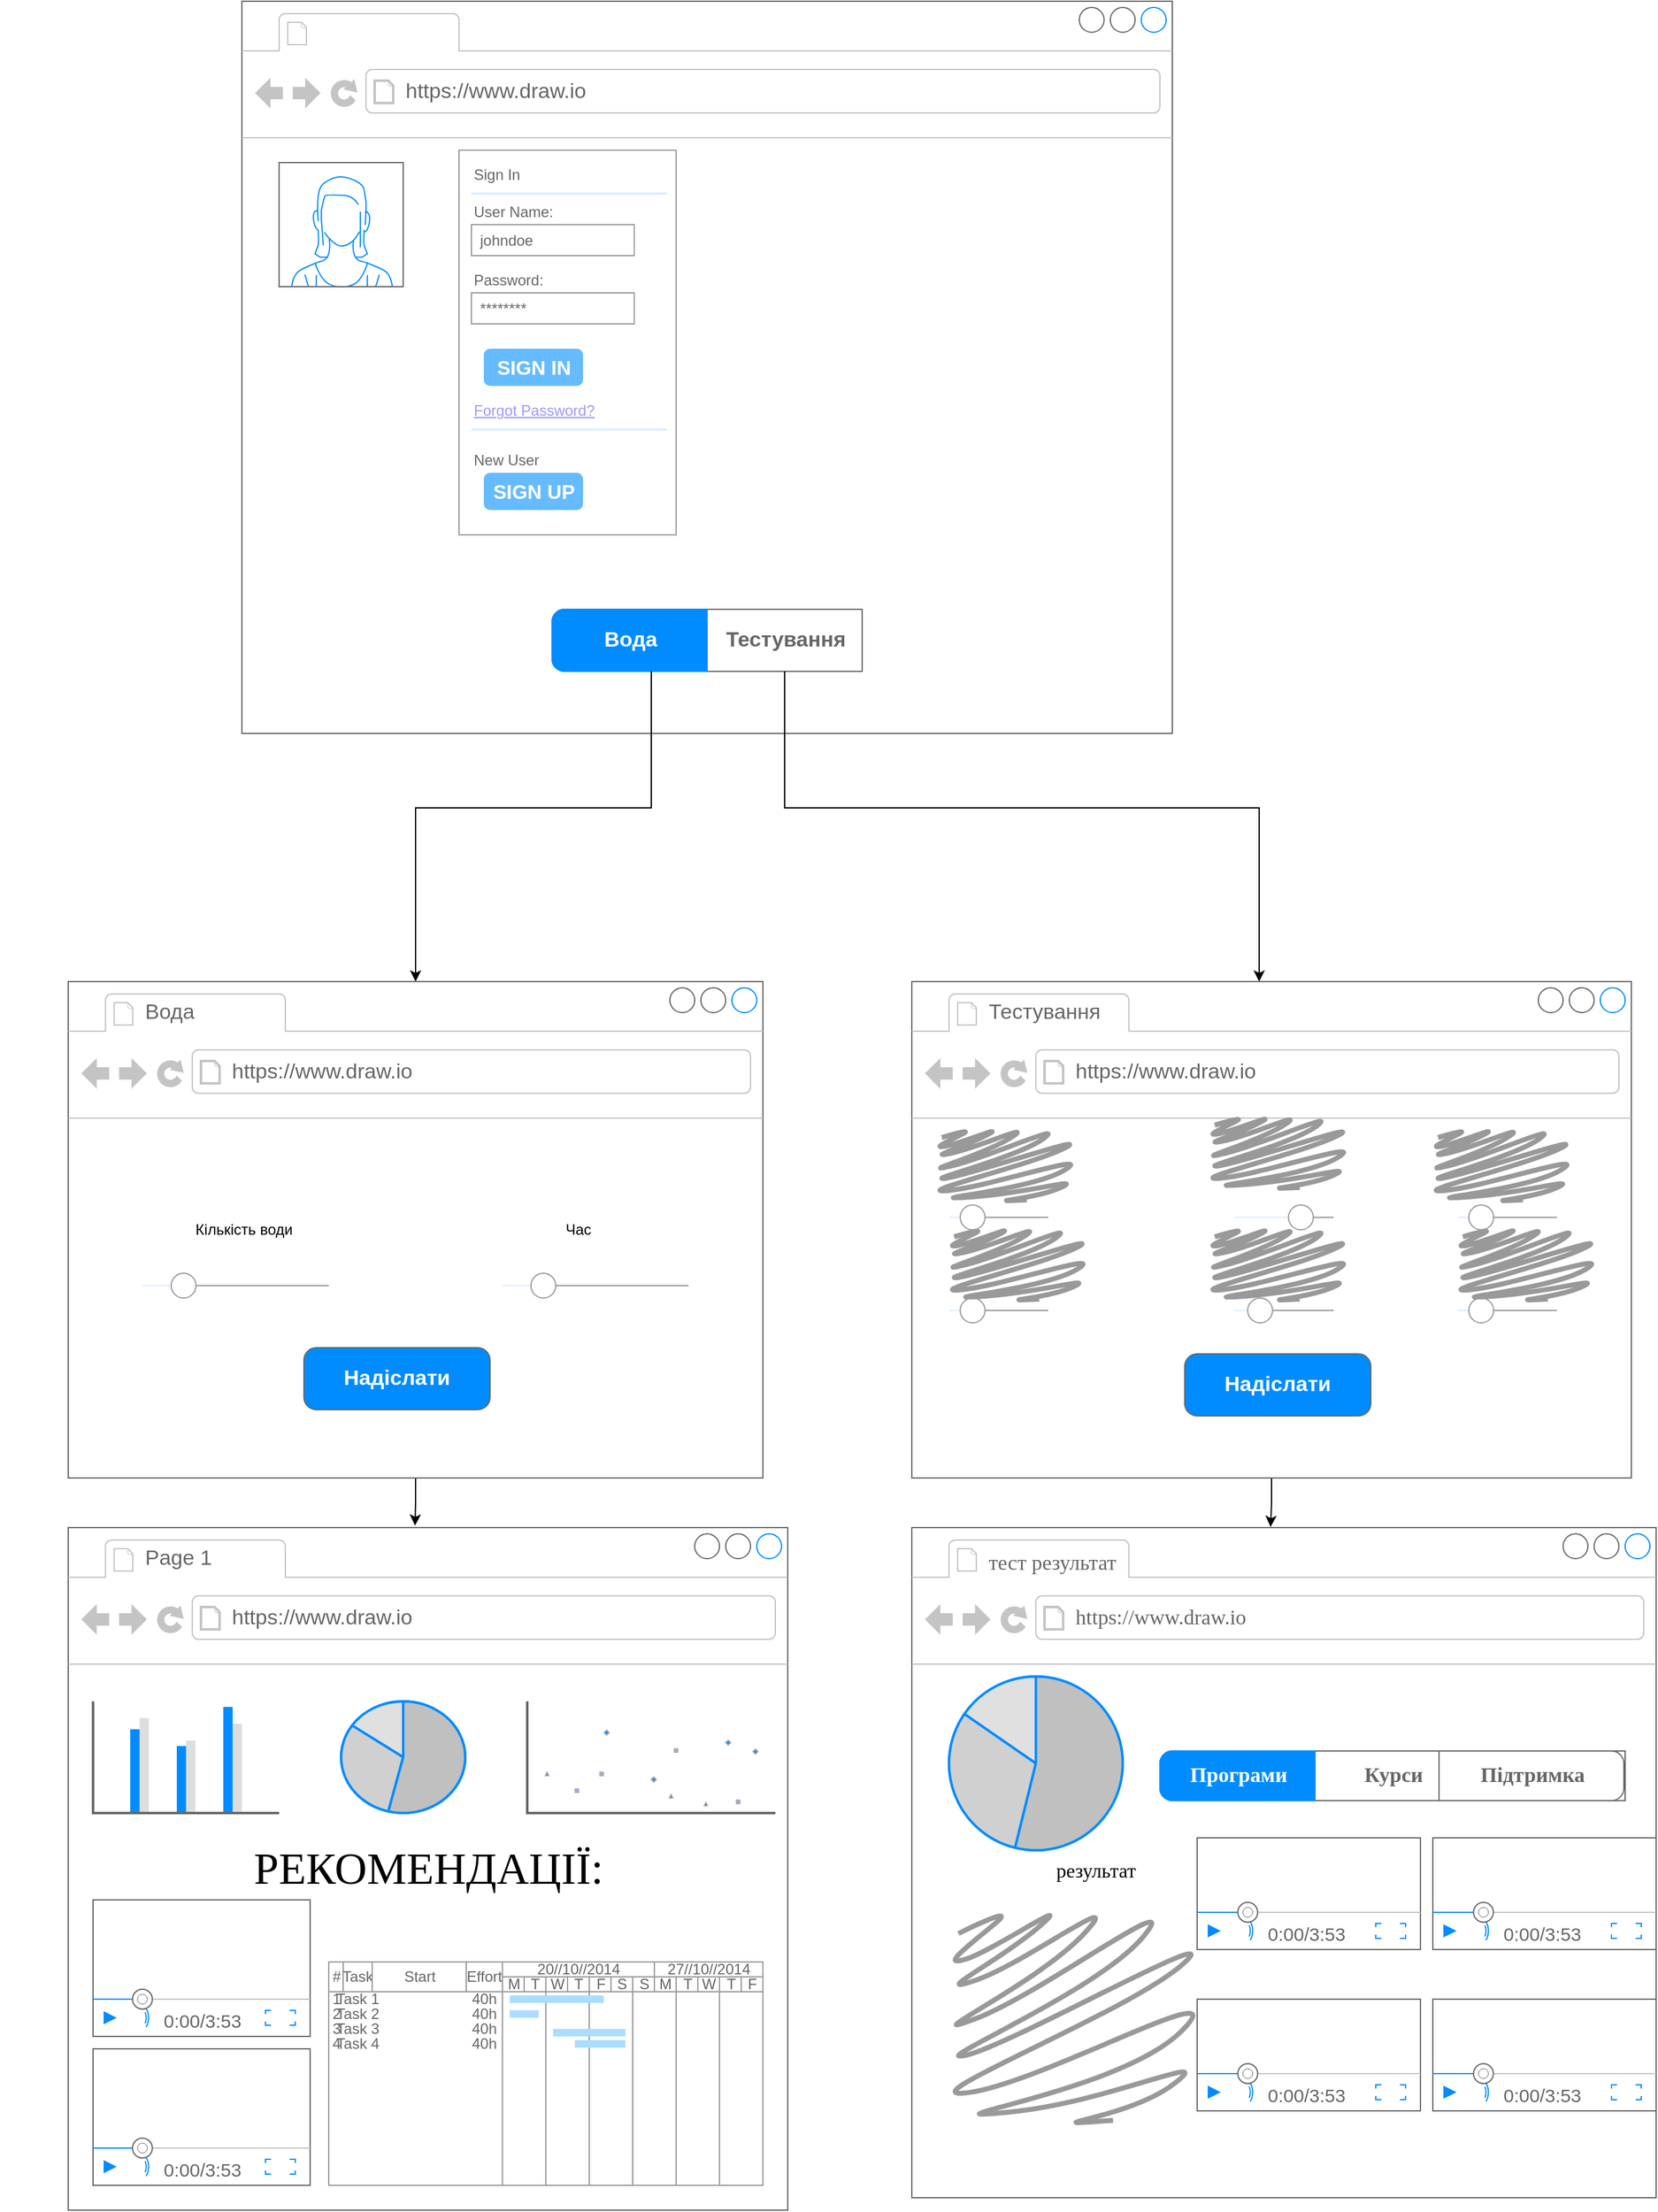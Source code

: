 <mxfile version="20.4.0" type="github"><diagram id="rTOr2Ap5V03HDPez_tJC" name="Страница 1"><mxGraphModel dx="4704" dy="628" grid="1" gridSize="10" guides="1" tooltips="1" connect="1" arrows="1" fold="1" page="1" pageScale="1" pageWidth="3300" pageHeight="2339" math="0" shadow="0"><root><mxCell id="0"/><mxCell id="1" parent="0"/><mxCell id="kzhlc2tfjX5opQl8CRkm-1" value="" style="strokeWidth=1;shadow=0;dashed=0;align=center;html=1;shape=mxgraph.mockup.containers.browserWindow;rSize=0;strokeColor=#666666;strokeColor2=#008cff;strokeColor3=#c4c4c4;mainText=,;recursiveResize=0;" parent="1" vertex="1"><mxGeometry x="100" y="60" width="750" height="590" as="geometry"/></mxCell><mxCell id="kzhlc2tfjX5opQl8CRkm-2" value="" style="strokeWidth=1;shadow=0;dashed=0;align=center;html=1;shape=mxgraph.mockup.containers.anchor;fontSize=17;fontColor=#666666;align=left;" parent="kzhlc2tfjX5opQl8CRkm-1" vertex="1"><mxGeometry x="60" y="12" width="110" height="26" as="geometry"/></mxCell><mxCell id="kzhlc2tfjX5opQl8CRkm-3" value="https://www.draw.io" style="strokeWidth=1;shadow=0;dashed=0;align=center;html=1;shape=mxgraph.mockup.containers.anchor;rSize=0;fontSize=17;fontColor=#666666;align=left;" parent="kzhlc2tfjX5opQl8CRkm-1" vertex="1"><mxGeometry x="130" y="60" width="250" height="26" as="geometry"/></mxCell><mxCell id="TNvhDy69ICfBlBOLbZGq-2" value="" style="verticalLabelPosition=bottom;shadow=0;dashed=0;align=center;html=1;verticalAlign=top;strokeWidth=1;shape=mxgraph.mockup.containers.userFemale;strokeColor=#666666;strokeColor2=#008cff;" vertex="1" parent="kzhlc2tfjX5opQl8CRkm-1"><mxGeometry x="30" y="130" width="100" height="100" as="geometry"/></mxCell><mxCell id="TNvhDy69ICfBlBOLbZGq-3" value="" style="strokeWidth=1;shadow=0;dashed=0;align=center;html=1;shape=mxgraph.mockup.forms.rrect;rSize=0;strokeColor=#999999;fillColor=#ffffff;" vertex="1" parent="kzhlc2tfjX5opQl8CRkm-1"><mxGeometry x="175" y="120" width="175" height="310" as="geometry"/></mxCell><mxCell id="TNvhDy69ICfBlBOLbZGq-4" value="Sign In" style="strokeWidth=1;shadow=0;dashed=0;align=center;html=1;shape=mxgraph.mockup.forms.anchor;fontSize=12;fontColor=#666666;align=left;resizeWidth=1;spacingLeft=0;" vertex="1" parent="TNvhDy69ICfBlBOLbZGq-3"><mxGeometry width="87.5" height="20" relative="1" as="geometry"><mxPoint x="10" y="10" as="offset"/></mxGeometry></mxCell><mxCell id="TNvhDy69ICfBlBOLbZGq-5" value="" style="shape=line;strokeColor=#ddeeff;strokeWidth=2;html=1;resizeWidth=1;" vertex="1" parent="TNvhDy69ICfBlBOLbZGq-3"><mxGeometry width="157.5" height="10" relative="1" as="geometry"><mxPoint x="10" y="30" as="offset"/></mxGeometry></mxCell><mxCell id="TNvhDy69ICfBlBOLbZGq-6" value="User Name:" style="strokeWidth=1;shadow=0;dashed=0;align=center;html=1;shape=mxgraph.mockup.forms.anchor;fontSize=12;fontColor=#666666;align=left;resizeWidth=1;spacingLeft=0;" vertex="1" parent="TNvhDy69ICfBlBOLbZGq-3"><mxGeometry width="87.5" height="20" relative="1" as="geometry"><mxPoint x="10" y="40" as="offset"/></mxGeometry></mxCell><mxCell id="TNvhDy69ICfBlBOLbZGq-7" value="johndoe" style="strokeWidth=1;shadow=0;dashed=0;align=center;html=1;shape=mxgraph.mockup.forms.rrect;rSize=0;strokeColor=#999999;fontColor=#666666;align=left;spacingLeft=5;resizeWidth=1;" vertex="1" parent="TNvhDy69ICfBlBOLbZGq-3"><mxGeometry width="131.25" height="25" relative="1" as="geometry"><mxPoint x="10" y="60" as="offset"/></mxGeometry></mxCell><mxCell id="TNvhDy69ICfBlBOLbZGq-8" value="Password:" style="strokeWidth=1;shadow=0;dashed=0;align=center;html=1;shape=mxgraph.mockup.forms.anchor;fontSize=12;fontColor=#666666;align=left;resizeWidth=1;spacingLeft=0;" vertex="1" parent="TNvhDy69ICfBlBOLbZGq-3"><mxGeometry width="87.5" height="20" relative="1" as="geometry"><mxPoint x="10" y="95" as="offset"/></mxGeometry></mxCell><mxCell id="TNvhDy69ICfBlBOLbZGq-9" value="********" style="strokeWidth=1;shadow=0;dashed=0;align=center;html=1;shape=mxgraph.mockup.forms.rrect;rSize=0;strokeColor=#999999;fontColor=#666666;align=left;spacingLeft=5;resizeWidth=1;" vertex="1" parent="TNvhDy69ICfBlBOLbZGq-3"><mxGeometry width="131.25" height="25" relative="1" as="geometry"><mxPoint x="10" y="115" as="offset"/></mxGeometry></mxCell><mxCell id="TNvhDy69ICfBlBOLbZGq-10" value="SIGN IN" style="strokeWidth=1;shadow=0;dashed=0;align=center;html=1;shape=mxgraph.mockup.forms.rrect;rSize=5;strokeColor=none;fontColor=#ffffff;fillColor=#66bbff;fontSize=16;fontStyle=1;" vertex="1" parent="TNvhDy69ICfBlBOLbZGq-3"><mxGeometry y="1" width="80" height="30" relative="1" as="geometry"><mxPoint x="20" y="-150" as="offset"/></mxGeometry></mxCell><mxCell id="TNvhDy69ICfBlBOLbZGq-11" value="Forgot Password?" style="strokeWidth=1;shadow=0;dashed=0;align=center;html=1;shape=mxgraph.mockup.forms.anchor;fontSize=12;fontColor=#9999ff;align=left;spacingLeft=0;fontStyle=4;resizeWidth=1;" vertex="1" parent="TNvhDy69ICfBlBOLbZGq-3"><mxGeometry y="1" width="131.25" height="20" relative="1" as="geometry"><mxPoint x="10" y="-110" as="offset"/></mxGeometry></mxCell><mxCell id="TNvhDy69ICfBlBOLbZGq-12" value="" style="shape=line;strokeColor=#ddeeff;strokeWidth=2;html=1;resizeWidth=1;" vertex="1" parent="TNvhDy69ICfBlBOLbZGq-3"><mxGeometry y="1" width="157.5" height="10" relative="1" as="geometry"><mxPoint x="10" y="-90" as="offset"/></mxGeometry></mxCell><mxCell id="TNvhDy69ICfBlBOLbZGq-13" value="New User" style="strokeWidth=1;shadow=0;dashed=0;align=center;html=1;shape=mxgraph.mockup.forms.anchor;fontSize=12;fontColor=#666666;align=left;spacingLeft=0;resizeWidth=1;" vertex="1" parent="TNvhDy69ICfBlBOLbZGq-3"><mxGeometry y="1" width="131.25" height="20" relative="1" as="geometry"><mxPoint x="10" y="-70" as="offset"/></mxGeometry></mxCell><mxCell id="TNvhDy69ICfBlBOLbZGq-14" value="SIGN UP" style="strokeWidth=1;shadow=0;dashed=0;align=center;html=1;shape=mxgraph.mockup.forms.rrect;rSize=5;strokeColor=none;fontColor=#ffffff;fillColor=#66bbff;fontSize=16;fontStyle=1;" vertex="1" parent="TNvhDy69ICfBlBOLbZGq-3"><mxGeometry y="1" width="80" height="30" relative="1" as="geometry"><mxPoint x="20" y="-50" as="offset"/></mxGeometry></mxCell><mxCell id="TNvhDy69ICfBlBOLbZGq-33" value="" style="strokeWidth=1;shadow=0;dashed=0;align=center;html=1;shape=mxgraph.mockup.rrect;rSize=10;fillColor=#ffffff;strokeColor=#666666;" vertex="1" parent="kzhlc2tfjX5opQl8CRkm-1"><mxGeometry x="250" y="490" width="250" height="50" as="geometry"/></mxCell><mxCell id="TNvhDy69ICfBlBOLbZGq-34" value="Тестування" style="strokeColor=inherit;fillColor=inherit;gradientColor=inherit;strokeWidth=1;shadow=0;dashed=0;align=center;html=1;shape=mxgraph.mockup.rrect;rSize=0;fontSize=17;fontColor=#666666;fontStyle=1;resizeHeight=1;" vertex="1" parent="TNvhDy69ICfBlBOLbZGq-33"><mxGeometry width="125" height="50" relative="1" as="geometry"><mxPoint x="125" as="offset"/></mxGeometry></mxCell><mxCell id="TNvhDy69ICfBlBOLbZGq-37" value="Вода" style="strokeWidth=1;shadow=0;dashed=0;align=center;html=1;shape=mxgraph.mockup.leftButton;rSize=10;fontSize=17;fontColor=#ffffff;fontStyle=1;fillColor=#008cff;strokeColor=#008cff;resizeHeight=1;" vertex="1" parent="TNvhDy69ICfBlBOLbZGq-33"><mxGeometry width="125" height="50" relative="1" as="geometry"/></mxCell><mxCell id="TNvhDy69ICfBlBOLbZGq-38" style="edgeStyle=orthogonalEdgeStyle;rounded=0;orthogonalLoop=1;jettySize=auto;html=1;" edge="1" parent="1" source="TNvhDy69ICfBlBOLbZGq-37"><mxGeometry relative="1" as="geometry"><mxPoint x="240" y="850" as="targetPoint"/><Array as="points"><mxPoint x="430" y="710"/><mxPoint x="240" y="710"/></Array></mxGeometry></mxCell><mxCell id="TNvhDy69ICfBlBOLbZGq-39" style="edgeStyle=orthogonalEdgeStyle;rounded=0;orthogonalLoop=1;jettySize=auto;html=1;" edge="1" parent="1" source="TNvhDy69ICfBlBOLbZGq-34"><mxGeometry relative="1" as="geometry"><mxPoint x="920" y="850" as="targetPoint"/><Array as="points"><mxPoint x="538" y="710"/><mxPoint x="920" y="710"/><mxPoint x="920" y="840"/></Array></mxGeometry></mxCell><mxCell id="TNvhDy69ICfBlBOLbZGq-49" style="edgeStyle=orthogonalEdgeStyle;rounded=0;orthogonalLoop=1;jettySize=auto;html=1;entryX=0.482;entryY=-0.003;entryDx=0;entryDy=0;entryPerimeter=0;" edge="1" parent="1" source="TNvhDy69ICfBlBOLbZGq-40" target="TNvhDy69ICfBlBOLbZGq-50"><mxGeometry relative="1" as="geometry"><mxPoint x="235" y="1290" as="targetPoint"/></mxGeometry></mxCell><mxCell id="TNvhDy69ICfBlBOLbZGq-40" value="&amp;nbsp; &amp;nbsp; &amp;nbsp; &amp;nbsp; &amp;nbsp; &amp;nbsp; &amp;nbsp; &amp;nbsp; &amp;nbsp; &amp;nbsp; &amp;nbsp; &amp;nbsp; &amp;nbsp; &amp;nbsp; &amp;nbsp; &amp;nbsp; &amp;nbsp; &amp;nbsp; &amp;nbsp; &amp;nbsp; &amp;nbsp; &amp;nbsp; &amp;nbsp; &amp;nbsp;Кількість води&amp;nbsp; &amp;nbsp; &amp;nbsp; &amp;nbsp; &amp;nbsp; &amp;nbsp; &amp;nbsp; &amp;nbsp; &amp;nbsp; &amp;nbsp; &amp;nbsp; &amp;nbsp; &amp;nbsp; &amp;nbsp; &amp;nbsp; &amp;nbsp; &amp;nbsp; &amp;nbsp; &amp;nbsp; &amp;nbsp; &amp;nbsp; &amp;nbsp; &amp;nbsp; &amp;nbsp; &amp;nbsp; &amp;nbsp; &amp;nbsp; &amp;nbsp; &amp;nbsp; &amp;nbsp; &amp;nbsp; &amp;nbsp; &amp;nbsp; Час&amp;nbsp; &amp;nbsp; &amp;nbsp; &amp;nbsp; &amp;nbsp; &amp;nbsp; &amp;nbsp; &amp;nbsp; &amp;nbsp; &amp;nbsp; &amp;nbsp; &amp;nbsp; &amp;nbsp; &amp;nbsp; &amp;nbsp; &amp;nbsp; &amp;nbsp; &amp;nbsp; &amp;nbsp; &amp;nbsp; &amp;nbsp; &amp;nbsp; &amp;nbsp; &amp;nbsp; &amp;nbsp; &amp;nbsp; &amp;nbsp; &amp;nbsp; &amp;nbsp;&amp;nbsp;" style="strokeWidth=1;shadow=0;dashed=0;align=center;html=1;shape=mxgraph.mockup.containers.browserWindow;rSize=0;strokeColor=#666666;strokeColor2=#008cff;strokeColor3=#c4c4c4;mainText=,;recursiveResize=0;" vertex="1" parent="1"><mxGeometry x="-40" y="850" width="560" height="400" as="geometry"/></mxCell><mxCell id="TNvhDy69ICfBlBOLbZGq-41" value="Вода" style="strokeWidth=1;shadow=0;dashed=0;align=center;html=1;shape=mxgraph.mockup.containers.anchor;fontSize=17;fontColor=#666666;align=left;" vertex="1" parent="TNvhDy69ICfBlBOLbZGq-40"><mxGeometry x="60" y="12" width="110" height="26" as="geometry"/></mxCell><mxCell id="TNvhDy69ICfBlBOLbZGq-42" value="https://www.draw.io" style="strokeWidth=1;shadow=0;dashed=0;align=center;html=1;shape=mxgraph.mockup.containers.anchor;rSize=0;fontSize=17;fontColor=#666666;align=left;" vertex="1" parent="TNvhDy69ICfBlBOLbZGq-40"><mxGeometry x="130" y="60" width="250" height="26" as="geometry"/></mxCell><mxCell id="TNvhDy69ICfBlBOLbZGq-46" value="" style="verticalLabelPosition=bottom;shadow=0;dashed=0;align=center;html=1;verticalAlign=top;strokeWidth=1;shape=mxgraph.mockup.forms.horSlider;strokeColor=#999999;sliderStyle=basic;sliderPos=20;handleStyle=circle;fillColor2=#ddeeff;" vertex="1" parent="TNvhDy69ICfBlBOLbZGq-40"><mxGeometry x="60" y="230" width="150" height="30" as="geometry"/></mxCell><mxCell id="TNvhDy69ICfBlBOLbZGq-47" value="" style="verticalLabelPosition=bottom;shadow=0;dashed=0;align=center;html=1;verticalAlign=top;strokeWidth=1;shape=mxgraph.mockup.forms.horSlider;strokeColor=#999999;sliderStyle=basic;sliderPos=20;handleStyle=circle;fillColor2=#ddeeff;" vertex="1" parent="TNvhDy69ICfBlBOLbZGq-40"><mxGeometry x="350" y="230" width="150" height="30" as="geometry"/></mxCell><mxCell id="TNvhDy69ICfBlBOLbZGq-48" value="Надіслати" style="strokeWidth=1;shadow=0;dashed=0;align=center;html=1;shape=mxgraph.mockup.buttons.button;strokeColor=#666666;fontColor=#ffffff;mainText=;buttonStyle=round;fontSize=17;fontStyle=1;fillColor=#008cff;whiteSpace=wrap;" vertex="1" parent="TNvhDy69ICfBlBOLbZGq-40"><mxGeometry x="190" y="295" width="150" height="50" as="geometry"/></mxCell><mxCell id="TNvhDy69ICfBlBOLbZGq-50" value="&lt;font style=&quot;font-size: 36px;&quot; face=&quot;Comic Sans MS&quot;&gt;РЕКОМЕНДАЦІЇ:&lt;/font&gt;" style="strokeWidth=1;shadow=0;dashed=0;align=center;html=1;shape=mxgraph.mockup.containers.browserWindow;rSize=0;strokeColor=#666666;strokeColor2=#008cff;strokeColor3=#c4c4c4;mainText=,;recursiveResize=0;" vertex="1" parent="1"><mxGeometry x="-40" y="1290" width="580" height="550" as="geometry"/></mxCell><mxCell id="TNvhDy69ICfBlBOLbZGq-51" value="Page 1" style="strokeWidth=1;shadow=0;dashed=0;align=center;html=1;shape=mxgraph.mockup.containers.anchor;fontSize=17;fontColor=#666666;align=left;" vertex="1" parent="TNvhDy69ICfBlBOLbZGq-50"><mxGeometry x="60" y="12" width="110" height="26" as="geometry"/></mxCell><mxCell id="TNvhDy69ICfBlBOLbZGq-52" value="https://www.draw.io" style="strokeWidth=1;shadow=0;dashed=0;align=center;html=1;shape=mxgraph.mockup.containers.anchor;rSize=0;fontSize=17;fontColor=#666666;align=left;" vertex="1" parent="TNvhDy69ICfBlBOLbZGq-50"><mxGeometry x="130" y="60" width="250" height="26" as="geometry"/></mxCell><mxCell id="TNvhDy69ICfBlBOLbZGq-53" value="" style="verticalLabelPosition=bottom;shadow=0;dashed=0;align=center;html=1;verticalAlign=top;strokeWidth=1;shape=mxgraph.mockup.graphics.columnChart;strokeColor=none;strokeColor2=none;strokeColor3=#666666;fillColor2=#008cff;fillColor3=#dddddd;" vertex="1" parent="TNvhDy69ICfBlBOLbZGq-50"><mxGeometry x="20" y="140" width="150" height="90" as="geometry"/></mxCell><mxCell id="TNvhDy69ICfBlBOLbZGq-101" value="" style="strokeWidth=1;shadow=0;dashed=0;align=center;html=1;shape=mxgraph.mockup.graphics.rrect;rSize=0;strokeColor=#999999;" vertex="1" parent="TNvhDy69ICfBlBOLbZGq-50"><mxGeometry x="210" y="350" width="350" height="180" as="geometry"/></mxCell><mxCell id="TNvhDy69ICfBlBOLbZGq-102" value="#" style="strokeColor=inherit;fillColor=inherit;gradientColor=inherit;strokeWidth=1;shadow=0;dashed=0;align=center;html=1;shape=mxgraph.mockup.graphics.rrect;rSize=0;fontColor=#666666;" vertex="1" parent="TNvhDy69ICfBlBOLbZGq-101"><mxGeometry width="11.667" height="24.0" as="geometry"/></mxCell><mxCell id="TNvhDy69ICfBlBOLbZGq-103" value="Task" style="strokeColor=inherit;fillColor=inherit;gradientColor=inherit;strokeWidth=1;shadow=0;dashed=0;align=center;html=1;shape=mxgraph.mockup.graphics.rrect;rSize=0;fontColor=#666666;" vertex="1" parent="TNvhDy69ICfBlBOLbZGq-101"><mxGeometry x="11.667" width="23.333" height="24.0" as="geometry"/></mxCell><mxCell id="TNvhDy69ICfBlBOLbZGq-104" value="Start" style="strokeColor=inherit;fillColor=inherit;gradientColor=inherit;strokeWidth=1;shadow=0;dashed=0;align=center;html=1;shape=mxgraph.mockup.graphics.rrect;rSize=0;fontColor=#666666;" vertex="1" parent="TNvhDy69ICfBlBOLbZGq-101"><mxGeometry x="35" width="75.833" height="24.0" as="geometry"/></mxCell><mxCell id="TNvhDy69ICfBlBOLbZGq-105" value="Effort" style="strokeColor=inherit;fillColor=inherit;gradientColor=inherit;strokeWidth=1;shadow=0;dashed=0;align=center;html=1;shape=mxgraph.mockup.graphics.rrect;rSize=0;fontColor=#666666;" vertex="1" parent="TNvhDy69ICfBlBOLbZGq-101"><mxGeometry x="110.833" width="29.167" height="24.0" as="geometry"/></mxCell><mxCell id="TNvhDy69ICfBlBOLbZGq-106" value="20//10//2014" style="strokeColor=inherit;fillColor=inherit;gradientColor=inherit;strokeWidth=1;shadow=0;dashed=0;align=center;html=1;shape=mxgraph.mockup.graphics.rrect;rSize=0;fontColor=#666666;" vertex="1" parent="TNvhDy69ICfBlBOLbZGq-101"><mxGeometry x="140" width="122.5" height="12.0" as="geometry"/></mxCell><mxCell id="TNvhDy69ICfBlBOLbZGq-107" value="27//10//2014" style="strokeColor=inherit;fillColor=inherit;gradientColor=inherit;strokeWidth=1;shadow=0;dashed=0;align=center;html=1;shape=mxgraph.mockup.graphics.rrect;rSize=0;fontColor=#666666;" vertex="1" parent="TNvhDy69ICfBlBOLbZGq-101"><mxGeometry x="262.5" width="87.5" height="12.0" as="geometry"/></mxCell><mxCell id="TNvhDy69ICfBlBOLbZGq-108" value="M" style="strokeColor=inherit;fillColor=inherit;gradientColor=inherit;strokeWidth=1;shadow=0;dashed=0;align=center;html=1;shape=mxgraph.mockup.graphics.rrect;rSize=0;;fontColor=#666666;" vertex="1" parent="TNvhDy69ICfBlBOLbZGq-101"><mxGeometry x="140" y="12.0" width="17.5" height="12.0" as="geometry"/></mxCell><mxCell id="TNvhDy69ICfBlBOLbZGq-109" value="T" style="strokeColor=inherit;fillColor=inherit;gradientColor=inherit;strokeWidth=1;shadow=0;dashed=0;align=center;html=1;shape=mxgraph.mockup.graphics.rrect;rSize=0;fontColor=#666666;" vertex="1" parent="TNvhDy69ICfBlBOLbZGq-101"><mxGeometry x="157.5" y="12.0" width="17.5" height="12.0" as="geometry"/></mxCell><mxCell id="TNvhDy69ICfBlBOLbZGq-110" value="W" style="strokeColor=inherit;fillColor=inherit;gradientColor=inherit;strokeWidth=1;shadow=0;dashed=0;align=center;html=1;shape=mxgraph.mockup.graphics.rrect;rSize=0;fontColor=#666666;" vertex="1" parent="TNvhDy69ICfBlBOLbZGq-101"><mxGeometry x="175" y="12.0" width="17.5" height="12.0" as="geometry"/></mxCell><mxCell id="TNvhDy69ICfBlBOLbZGq-111" value="T" style="strokeColor=inherit;fillColor=inherit;gradientColor=inherit;strokeWidth=1;shadow=0;dashed=0;align=center;html=1;shape=mxgraph.mockup.graphics.rrect;rSize=0;fontColor=#666666;" vertex="1" parent="TNvhDy69ICfBlBOLbZGq-101"><mxGeometry x="192.5" y="12.0" width="17.5" height="12.0" as="geometry"/></mxCell><mxCell id="TNvhDy69ICfBlBOLbZGq-112" value="F" style="strokeColor=inherit;fillColor=inherit;gradientColor=inherit;strokeWidth=1;shadow=0;dashed=0;align=center;html=1;shape=mxgraph.mockup.graphics.rrect;rSize=0;fontColor=#666666;" vertex="1" parent="TNvhDy69ICfBlBOLbZGq-101"><mxGeometry x="210" y="12.0" width="17.5" height="12.0" as="geometry"/></mxCell><mxCell id="TNvhDy69ICfBlBOLbZGq-113" value="S" style="strokeColor=inherit;fillColor=inherit;gradientColor=inherit;strokeWidth=1;shadow=0;dashed=0;align=center;html=1;shape=mxgraph.mockup.graphics.rrect;rSize=0;fontColor=#666666;" vertex="1" parent="TNvhDy69ICfBlBOLbZGq-101"><mxGeometry x="227.5" y="12.0" width="17.5" height="12.0" as="geometry"/></mxCell><mxCell id="TNvhDy69ICfBlBOLbZGq-114" value="S" style="strokeColor=inherit;fillColor=inherit;gradientColor=inherit;strokeWidth=1;shadow=0;dashed=0;align=center;html=1;shape=mxgraph.mockup.graphics.rrect;rSize=0;fontColor=#666666;" vertex="1" parent="TNvhDy69ICfBlBOLbZGq-101"><mxGeometry x="245" y="12.0" width="17.5" height="12.0" as="geometry"/></mxCell><mxCell id="TNvhDy69ICfBlBOLbZGq-115" value="M" style="strokeColor=inherit;fillColor=inherit;gradientColor=inherit;strokeWidth=1;shadow=0;dashed=0;align=center;html=1;shape=mxgraph.mockup.graphics.rrect;rSize=0;fontColor=#666666;" vertex="1" parent="TNvhDy69ICfBlBOLbZGq-101"><mxGeometry x="262.5" y="12.0" width="17.5" height="12.0" as="geometry"/></mxCell><mxCell id="TNvhDy69ICfBlBOLbZGq-116" value="T" style="strokeColor=inherit;fillColor=inherit;gradientColor=inherit;strokeWidth=1;shadow=0;dashed=0;align=center;html=1;shape=mxgraph.mockup.graphics.rrect;rSize=0;fontColor=#666666;" vertex="1" parent="TNvhDy69ICfBlBOLbZGq-101"><mxGeometry x="280" y="12.0" width="17.5" height="12.0" as="geometry"/></mxCell><mxCell id="TNvhDy69ICfBlBOLbZGq-117" value="W" style="strokeColor=inherit;fillColor=inherit;gradientColor=inherit;strokeWidth=1;shadow=0;dashed=0;align=center;html=1;shape=mxgraph.mockup.graphics.rrect;rSize=0;fontColor=#666666;" vertex="1" parent="TNvhDy69ICfBlBOLbZGq-101"><mxGeometry x="297.5" y="12.0" width="17.5" height="12.0" as="geometry"/></mxCell><mxCell id="TNvhDy69ICfBlBOLbZGq-118" value="T" style="strokeColor=inherit;fillColor=inherit;gradientColor=inherit;strokeWidth=1;shadow=0;dashed=0;align=center;html=1;shape=mxgraph.mockup.graphics.rrect;rSize=0;fontColor=#666666;" vertex="1" parent="TNvhDy69ICfBlBOLbZGq-101"><mxGeometry x="315" y="12.0" width="17.5" height="12.0" as="geometry"/></mxCell><mxCell id="TNvhDy69ICfBlBOLbZGq-119" value="F" style="strokeColor=inherit;fillColor=inherit;gradientColor=inherit;strokeWidth=1;shadow=0;dashed=0;align=center;html=1;shape=mxgraph.mockup.graphics.rrect;rSize=0;fontColor=#666666;" vertex="1" parent="TNvhDy69ICfBlBOLbZGq-101"><mxGeometry x="332.5" y="12.0" width="17.5" height="12.0" as="geometry"/></mxCell><mxCell id="TNvhDy69ICfBlBOLbZGq-120" value="" style="strokeColor=inherit;fillColor=inherit;gradientColor=inherit;strokeWidth=1;shadow=0;dashed=0;align=center;html=1;shape=mxgraph.mockup.graphics.rrect;rSize=0;fontColor=#666666;" vertex="1" parent="TNvhDy69ICfBlBOLbZGq-101"><mxGeometry y="24.0" width="140" height="156.0" as="geometry"/></mxCell><mxCell id="TNvhDy69ICfBlBOLbZGq-121" value="" style="strokeColor=inherit;fillColor=inherit;gradientColor=inherit;strokeWidth=1;shadow=0;dashed=0;align=center;html=1;shape=mxgraph.mockup.graphics.rrect;rSize=0;fontColor=#666666;" vertex="1" parent="TNvhDy69ICfBlBOLbZGq-101"><mxGeometry x="140" y="24.0" width="35" height="156.0" as="geometry"/></mxCell><mxCell id="TNvhDy69ICfBlBOLbZGq-122" value="" style="strokeColor=inherit;fillColor=inherit;gradientColor=inherit;strokeWidth=1;shadow=0;dashed=0;align=center;html=1;shape=mxgraph.mockup.graphics.rrect;rSize=0;fontColor=#666666;" vertex="1" parent="TNvhDy69ICfBlBOLbZGq-101"><mxGeometry x="175" y="24.0" width="35" height="156.0" as="geometry"/></mxCell><mxCell id="TNvhDy69ICfBlBOLbZGq-123" value="" style="strokeColor=inherit;fillColor=inherit;gradientColor=inherit;strokeWidth=1;shadow=0;dashed=0;align=center;html=1;shape=mxgraph.mockup.graphics.rrect;rSize=0;fontColor=#666666;" vertex="1" parent="TNvhDy69ICfBlBOLbZGq-101"><mxGeometry x="210" y="24.0" width="35" height="156.0" as="geometry"/></mxCell><mxCell id="TNvhDy69ICfBlBOLbZGq-124" value="" style="strokeColor=inherit;fillColor=inherit;gradientColor=inherit;strokeWidth=1;shadow=0;dashed=0;align=center;html=1;shape=mxgraph.mockup.graphics.rrect;rSize=0;fontColor=#666666;" vertex="1" parent="TNvhDy69ICfBlBOLbZGq-101"><mxGeometry x="245" y="24.0" width="35" height="156.0" as="geometry"/></mxCell><mxCell id="TNvhDy69ICfBlBOLbZGq-125" value="" style="strokeColor=inherit;fillColor=inherit;gradientColor=inherit;strokeWidth=1;shadow=0;dashed=0;align=center;html=1;shape=mxgraph.mockup.graphics.rrect;rSize=0;fontColor=#666666;" vertex="1" parent="TNvhDy69ICfBlBOLbZGq-101"><mxGeometry x="280" y="24.0" width="35" height="156.0" as="geometry"/></mxCell><mxCell id="TNvhDy69ICfBlBOLbZGq-126" value="" style="strokeColor=inherit;fillColor=inherit;gradientColor=inherit;strokeWidth=1;shadow=0;dashed=0;align=center;html=1;shape=mxgraph.mockup.graphics.rrect;rSize=0;fontColor=#666666;" vertex="1" parent="TNvhDy69ICfBlBOLbZGq-101"><mxGeometry x="315" y="24.0" width="35" height="156.0" as="geometry"/></mxCell><mxCell id="TNvhDy69ICfBlBOLbZGq-127" value="1" style="strokeWidth=1;shadow=0;dashed=0;align=center;html=1;shape=mxgraph.mockup.graphics.anchor;fontColor=#666666;" vertex="1" parent="TNvhDy69ICfBlBOLbZGq-101"><mxGeometry y="24.0" width="11.667" height="12.0" as="geometry"/></mxCell><mxCell id="TNvhDy69ICfBlBOLbZGq-128" value="Task 1" style="strokeWidth=1;shadow=0;dashed=0;align=center;html=1;shape=mxgraph.mockup.graphics.anchor;fontColor=#666666;" vertex="1" parent="TNvhDy69ICfBlBOLbZGq-101"><mxGeometry x="11.667" y="24.0" width="23.333" height="12.0" as="geometry"/></mxCell><mxCell id="TNvhDy69ICfBlBOLbZGq-129" value="" style="strokeWidth=1;shadow=0;dashed=0;align=center;html=1;shape=mxgraph.mockup.graphics.anchor;fontColor=#666666;" vertex="1" parent="TNvhDy69ICfBlBOLbZGq-101"><mxGeometry x="35" y="24.0" width="75.833" height="12.0" as="geometry"/></mxCell><mxCell id="TNvhDy69ICfBlBOLbZGq-130" value="40h" style="strokeWidth=1;shadow=0;dashed=0;align=center;html=1;shape=mxgraph.mockup.graphics.anchor;fontColor=#666666;" vertex="1" parent="TNvhDy69ICfBlBOLbZGq-101"><mxGeometry x="110.833" y="24.0" width="29.167" height="12.0" as="geometry"/></mxCell><mxCell id="TNvhDy69ICfBlBOLbZGq-131" value="2" style="strokeWidth=1;shadow=0;dashed=0;align=center;html=1;shape=mxgraph.mockup.graphics.anchor;fontColor=#666666;" vertex="1" parent="TNvhDy69ICfBlBOLbZGq-101"><mxGeometry y="36" width="11.667" height="12.0" as="geometry"/></mxCell><mxCell id="TNvhDy69ICfBlBOLbZGq-132" value="Task 2" style="strokeWidth=1;shadow=0;dashed=0;align=center;html=1;shape=mxgraph.mockup.graphics.anchor;fontColor=#666666;" vertex="1" parent="TNvhDy69ICfBlBOLbZGq-101"><mxGeometry x="11.667" y="36" width="23.333" height="12.0" as="geometry"/></mxCell><mxCell id="TNvhDy69ICfBlBOLbZGq-133" value="" style="strokeWidth=1;shadow=0;dashed=0;align=center;html=1;shape=mxgraph.mockup.graphics.anchor;fontColor=#666666;" vertex="1" parent="TNvhDy69ICfBlBOLbZGq-101"><mxGeometry x="35" y="36" width="75.833" height="12.0" as="geometry"/></mxCell><mxCell id="TNvhDy69ICfBlBOLbZGq-134" value="40h" style="strokeWidth=1;shadow=0;dashed=0;align=center;html=1;shape=mxgraph.mockup.graphics.anchor;fontColor=#666666;" vertex="1" parent="TNvhDy69ICfBlBOLbZGq-101"><mxGeometry x="110.833" y="36" width="29.167" height="12.0" as="geometry"/></mxCell><mxCell id="TNvhDy69ICfBlBOLbZGq-135" value="3" style="strokeWidth=1;shadow=0;dashed=0;align=center;html=1;shape=mxgraph.mockup.graphics.anchor;fontColor=#666666;" vertex="1" parent="TNvhDy69ICfBlBOLbZGq-101"><mxGeometry y="48.0" width="11.667" height="12.0" as="geometry"/></mxCell><mxCell id="TNvhDy69ICfBlBOLbZGq-136" value="Task 3" style="strokeWidth=1;shadow=0;dashed=0;align=center;html=1;shape=mxgraph.mockup.graphics.anchor;fontColor=#666666;" vertex="1" parent="TNvhDy69ICfBlBOLbZGq-101"><mxGeometry x="11.667" y="48.0" width="23.333" height="12.0" as="geometry"/></mxCell><mxCell id="TNvhDy69ICfBlBOLbZGq-137" value="" style="strokeWidth=1;shadow=0;dashed=0;align=center;html=1;shape=mxgraph.mockup.graphics.anchor;fontColor=#666666;" vertex="1" parent="TNvhDy69ICfBlBOLbZGq-101"><mxGeometry x="35" y="48.0" width="75.833" height="12.0" as="geometry"/></mxCell><mxCell id="TNvhDy69ICfBlBOLbZGq-138" value="40h" style="strokeWidth=1;shadow=0;dashed=0;align=center;html=1;shape=mxgraph.mockup.graphics.anchor;fontColor=#666666;" vertex="1" parent="TNvhDy69ICfBlBOLbZGq-101"><mxGeometry x="110.833" y="48.0" width="29.167" height="12.0" as="geometry"/></mxCell><mxCell id="TNvhDy69ICfBlBOLbZGq-139" value="4" style="strokeWidth=1;shadow=0;dashed=0;align=center;html=1;shape=mxgraph.mockup.graphics.anchor;fontColor=#666666;" vertex="1" parent="TNvhDy69ICfBlBOLbZGq-101"><mxGeometry y="60.0" width="11.667" height="12.0" as="geometry"/></mxCell><mxCell id="TNvhDy69ICfBlBOLbZGq-140" value="Task 4" style="strokeWidth=1;shadow=0;dashed=0;align=center;html=1;shape=mxgraph.mockup.graphics.anchor;fontColor=#666666;" vertex="1" parent="TNvhDy69ICfBlBOLbZGq-101"><mxGeometry x="11.667" y="60.0" width="23.333" height="12.0" as="geometry"/></mxCell><mxCell id="TNvhDy69ICfBlBOLbZGq-141" value="" style="strokeWidth=1;shadow=0;dashed=0;align=center;html=1;shape=mxgraph.mockup.graphics.anchor;fontColor=#666666;" vertex="1" parent="TNvhDy69ICfBlBOLbZGq-101"><mxGeometry x="35" y="60.0" width="75.833" height="12.0" as="geometry"/></mxCell><mxCell id="TNvhDy69ICfBlBOLbZGq-142" value="40h" style="strokeWidth=1;shadow=0;dashed=0;align=center;html=1;shape=mxgraph.mockup.graphics.anchor;fontColor=#666666;" vertex="1" parent="TNvhDy69ICfBlBOLbZGq-101"><mxGeometry x="110.833" y="60.0" width="29.167" height="12.0" as="geometry"/></mxCell><mxCell id="TNvhDy69ICfBlBOLbZGq-143" value="" style="strokeWidth=1;shadow=0;dashed=0;align=center;html=1;shape=mxgraph.mockup.graphics.rrect;rSize=0;strokeColor=none;fillColor=#aaddff;" vertex="1" parent="TNvhDy69ICfBlBOLbZGq-101"><mxGeometry x="145.833" y="27" width="75.833" height="6.0" as="geometry"/></mxCell><mxCell id="TNvhDy69ICfBlBOLbZGq-144" value="" style="strokeWidth=1;shadow=0;dashed=0;align=center;html=1;shape=mxgraph.mockup.graphics.rrect;rSize=0;strokeColor=none;fillColor=#aaddff;" vertex="1" parent="TNvhDy69ICfBlBOLbZGq-101"><mxGeometry x="145.833" y="39.0" width="23.333" height="6.0" as="geometry"/></mxCell><mxCell id="TNvhDy69ICfBlBOLbZGq-145" value="" style="strokeWidth=1;shadow=0;dashed=0;align=center;html=1;shape=mxgraph.mockup.graphics.rrect;rSize=0;strokeColor=none;fillColor=#aaddff;" vertex="1" parent="TNvhDy69ICfBlBOLbZGq-101"><mxGeometry x="180.833" y="54.0" width="58.333" height="6.0" as="geometry"/></mxCell><mxCell id="TNvhDy69ICfBlBOLbZGq-146" value="" style="strokeWidth=1;shadow=0;dashed=0;align=center;html=1;shape=mxgraph.mockup.graphics.rrect;rSize=0;strokeColor=none;fillColor=#aaddff;" vertex="1" parent="TNvhDy69ICfBlBOLbZGq-101"><mxGeometry x="198.333" y="63" width="40.833" height="6.0" as="geometry"/></mxCell><mxCell id="TNvhDy69ICfBlBOLbZGq-147" value="" style="verticalLabelPosition=bottom;shadow=0;dashed=0;align=center;html=1;verticalAlign=top;strokeWidth=1;shape=mxgraph.mockup.graphics.plotChart;strokeColor=none;strokeColor2=#aaaaaa;strokeColor3=#666666;fillColor2=#99aaff,#0022ff,#008cff;" vertex="1" parent="TNvhDy69ICfBlBOLbZGq-50"><mxGeometry x="370" y="140" width="200" height="90" as="geometry"/></mxCell><mxCell id="TNvhDy69ICfBlBOLbZGq-148" value="" style="verticalLabelPosition=bottom;shadow=0;dashed=0;align=center;html=1;verticalAlign=top;strokeWidth=1;shape=mxgraph.mockup.graphics.pieChart;strokeColor=#008cff;parts=10,20,35;partColors=#e0e0e0,#d0d0d0,#c0c0c0,#b0b0b0,#a0a0a0;strokeWidth=2;" vertex="1" parent="TNvhDy69ICfBlBOLbZGq-50"><mxGeometry x="220" y="140" width="100" height="90" as="geometry"/></mxCell><mxCell id="TNvhDy69ICfBlBOLbZGq-150" value="" style="verticalLabelPosition=bottom;shadow=0;dashed=0;align=center;html=1;verticalAlign=top;strokeWidth=1;shape=mxgraph.mockup.containers.videoPlayer;strokeColor=#666666;strokeColor2=#008cff;strokeColor3=#c4c4c4;textColor=#666666;fillColor2=#008cff;barHeight=30;barPos=20;fontFamily=Comic Sans MS;fontSize=36;" vertex="1" parent="TNvhDy69ICfBlBOLbZGq-50"><mxGeometry x="20" y="300" width="175" height="110" as="geometry"/></mxCell><mxCell id="TNvhDy69ICfBlBOLbZGq-151" value="" style="verticalLabelPosition=bottom;shadow=0;dashed=0;align=center;html=1;verticalAlign=top;strokeWidth=1;shape=mxgraph.mockup.containers.videoPlayer;strokeColor=#666666;strokeColor2=#008cff;strokeColor3=#c4c4c4;textColor=#666666;fillColor2=#008cff;barHeight=30;barPos=20;fontFamily=Comic Sans MS;fontSize=36;" vertex="1" parent="TNvhDy69ICfBlBOLbZGq-50"><mxGeometry x="20" y="420" width="175" height="110" as="geometry"/></mxCell><mxCell id="TNvhDy69ICfBlBOLbZGq-195" style="edgeStyle=orthogonalEdgeStyle;rounded=0;orthogonalLoop=1;jettySize=auto;html=1;fontFamily=Comic Sans MS;fontSize=36;entryX=0.482;entryY=-0.001;entryDx=0;entryDy=0;entryPerimeter=0;" edge="1" parent="1" source="TNvhDy69ICfBlBOLbZGq-153" target="TNvhDy69ICfBlBOLbZGq-196"><mxGeometry relative="1" as="geometry"><mxPoint x="915" y="1290" as="targetPoint"/></mxGeometry></mxCell><mxCell id="TNvhDy69ICfBlBOLbZGq-153" value="" style="strokeWidth=1;shadow=0;dashed=0;align=center;html=1;shape=mxgraph.mockup.containers.browserWindow;rSize=0;strokeColor=#666666;strokeColor2=#008cff;strokeColor3=#c4c4c4;mainText=,;recursiveResize=0;" vertex="1" parent="1"><mxGeometry x="640" y="850" width="580" height="400" as="geometry"/></mxCell><mxCell id="TNvhDy69ICfBlBOLbZGq-154" value="Тестування" style="strokeWidth=1;shadow=0;dashed=0;align=center;html=1;shape=mxgraph.mockup.containers.anchor;fontSize=17;fontColor=#666666;align=left;" vertex="1" parent="TNvhDy69ICfBlBOLbZGq-153"><mxGeometry x="60" y="12" width="110" height="26" as="geometry"/></mxCell><mxCell id="TNvhDy69ICfBlBOLbZGq-155" value="https://www.draw.io" style="strokeWidth=1;shadow=0;dashed=0;align=center;html=1;shape=mxgraph.mockup.containers.anchor;rSize=0;fontSize=17;fontColor=#666666;align=left;" vertex="1" parent="TNvhDy69ICfBlBOLbZGq-153"><mxGeometry x="130" y="60" width="250" height="26" as="geometry"/></mxCell><mxCell id="TNvhDy69ICfBlBOLbZGq-163" value="" style="verticalLabelPosition=bottom;shadow=0;dashed=0;align=center;html=1;verticalAlign=top;strokeWidth=1;shape=mxgraph.mockup.forms.horSlider;strokeColor=#999999;sliderStyle=basic;sliderPos=69.5;handleStyle=circle;fillColor2=#ddeeff;fontFamily=Comic Sans MS;fontSize=36;" vertex="1" parent="TNvhDy69ICfBlBOLbZGq-153"><mxGeometry x="260" y="185" width="80" height="10" as="geometry"/></mxCell><mxCell id="TNvhDy69ICfBlBOLbZGq-164" value="" style="verticalLabelPosition=bottom;shadow=0;dashed=0;align=center;html=1;verticalAlign=top;strokeWidth=1;shape=mxgraph.mockup.forms.horSlider;strokeColor=#999999;sliderStyle=basic;sliderPos=20;handleStyle=circle;fillColor2=#ddeeff;fontFamily=Comic Sans MS;fontSize=36;" vertex="1" parent="TNvhDy69ICfBlBOLbZGq-153"><mxGeometry x="440" y="185" width="80" height="10" as="geometry"/></mxCell><mxCell id="TNvhDy69ICfBlBOLbZGq-162" value="" style="verticalLabelPosition=bottom;shadow=0;dashed=0;align=center;html=1;verticalAlign=top;strokeWidth=1;shape=mxgraph.mockup.forms.horSlider;strokeColor=#999999;sliderStyle=basic;sliderPos=20;handleStyle=circle;fillColor2=#ddeeff;fontFamily=Comic Sans MS;fontSize=36;" vertex="1" parent="TNvhDy69ICfBlBOLbZGq-153"><mxGeometry x="30" y="185" width="80" height="10" as="geometry"/></mxCell><mxCell id="TNvhDy69ICfBlBOLbZGq-165" value="" style="verticalLabelPosition=bottom;shadow=0;dashed=0;align=center;html=1;verticalAlign=top;strokeWidth=1;shape=mxgraph.mockup.forms.horSlider;strokeColor=#999999;sliderStyle=basic;sliderPos=20;handleStyle=circle;fillColor2=#ddeeff;fontFamily=Comic Sans MS;fontSize=36;" vertex="1" parent="TNvhDy69ICfBlBOLbZGq-153"><mxGeometry x="30" y="260" width="80" height="10" as="geometry"/></mxCell><mxCell id="TNvhDy69ICfBlBOLbZGq-170" value="" style="verticalLabelPosition=bottom;shadow=0;dashed=0;align=center;html=1;verticalAlign=top;strokeWidth=1;shape=mxgraph.mockup.forms.horSlider;strokeColor=#999999;sliderStyle=basic;sliderPos=20;handleStyle=circle;fillColor2=#ddeeff;fontFamily=Comic Sans MS;fontSize=36;" vertex="1" parent="TNvhDy69ICfBlBOLbZGq-153"><mxGeometry x="440" y="260" width="80" height="10" as="geometry"/></mxCell><mxCell id="TNvhDy69ICfBlBOLbZGq-169" value="" style="verticalLabelPosition=bottom;shadow=0;dashed=0;align=center;html=1;verticalAlign=top;strokeWidth=1;shape=mxgraph.mockup.forms.horSlider;strokeColor=#999999;sliderStyle=basic;sliderPos=22.5;handleStyle=circle;fillColor2=#ddeeff;fontFamily=Comic Sans MS;fontSize=36;" vertex="1" parent="TNvhDy69ICfBlBOLbZGq-153"><mxGeometry x="260" y="260" width="80" height="10" as="geometry"/></mxCell><mxCell id="TNvhDy69ICfBlBOLbZGq-174" value="" style="shape=mxgraph.mockup.markup.scratchOut;shadow=0;dashed=0;html=1;strokeColor=#999999;strokeWidth=4;fontFamily=Comic Sans MS;fontSize=36;" vertex="1" parent="TNvhDy69ICfBlBOLbZGq-153"><mxGeometry x="20" y="120" width="110" height="60" as="geometry"/></mxCell><mxCell id="TNvhDy69ICfBlBOLbZGq-192" value="" style="shape=mxgraph.mockup.markup.scratchOut;shadow=0;dashed=0;html=1;strokeColor=#999999;strokeWidth=4;fontFamily=Comic Sans MS;fontSize=36;" vertex="1" parent="TNvhDy69ICfBlBOLbZGq-153"><mxGeometry x="420" y="120" width="110" height="60" as="geometry"/></mxCell><mxCell id="TNvhDy69ICfBlBOLbZGq-191" value="" style="shape=mxgraph.mockup.markup.scratchOut;shadow=0;dashed=0;html=1;strokeColor=#999999;strokeWidth=4;fontFamily=Comic Sans MS;fontSize=36;" vertex="1" parent="TNvhDy69ICfBlBOLbZGq-153"><mxGeometry x="240" y="110" width="110" height="60" as="geometry"/></mxCell><mxCell id="TNvhDy69ICfBlBOLbZGq-190" value="" style="shape=mxgraph.mockup.markup.scratchOut;shadow=0;dashed=0;html=1;strokeColor=#999999;strokeWidth=4;fontFamily=Comic Sans MS;fontSize=36;" vertex="1" parent="TNvhDy69ICfBlBOLbZGq-153"><mxGeometry x="240" y="200" width="110" height="60" as="geometry"/></mxCell><mxCell id="TNvhDy69ICfBlBOLbZGq-189" value="" style="shape=mxgraph.mockup.markup.scratchOut;shadow=0;dashed=0;html=1;strokeColor=#999999;strokeWidth=4;fontFamily=Comic Sans MS;fontSize=36;" vertex="1" parent="TNvhDy69ICfBlBOLbZGq-153"><mxGeometry x="30" y="200" width="110" height="60" as="geometry"/></mxCell><mxCell id="TNvhDy69ICfBlBOLbZGq-188" value="" style="shape=mxgraph.mockup.markup.scratchOut;shadow=0;dashed=0;html=1;strokeColor=#999999;strokeWidth=4;fontFamily=Comic Sans MS;fontSize=36;" vertex="1" parent="TNvhDy69ICfBlBOLbZGq-153"><mxGeometry x="440" y="200" width="110" height="60" as="geometry"/></mxCell><mxCell id="TNvhDy69ICfBlBOLbZGq-194" value="Надіслати" style="strokeWidth=1;shadow=0;dashed=0;align=center;html=1;shape=mxgraph.mockup.buttons.button;strokeColor=#666666;fontColor=#ffffff;mainText=;buttonStyle=round;fontSize=17;fontStyle=1;fillColor=#008cff;whiteSpace=wrap;" vertex="1" parent="TNvhDy69ICfBlBOLbZGq-153"><mxGeometry x="220" y="300" width="150" height="50" as="geometry"/></mxCell><mxCell id="TNvhDy69ICfBlBOLbZGq-196" value="&lt;font size=&quot;3&quot;&gt;результат&amp;nbsp; &amp;nbsp; &amp;nbsp; &amp;nbsp; &amp;nbsp; &amp;nbsp; &amp;nbsp; &amp;nbsp; &amp;nbsp; &amp;nbsp; &amp;nbsp; &amp;nbsp; &amp;nbsp; &amp;nbsp; &amp;nbsp; &amp;nbsp; &amp;nbsp; &amp;nbsp; &amp;nbsp; &amp;nbsp; &amp;nbsp; &amp;nbsp; &amp;nbsp; &amp;nbsp; &amp;nbsp; &amp;nbsp; &amp;nbsp; &amp;nbsp; &amp;nbsp; &amp;nbsp; &amp;nbsp; &amp;nbsp; &amp;nbsp; &amp;nbsp; &amp;nbsp; &amp;nbsp; &amp;nbsp; &amp;nbsp;&amp;nbsp;&lt;/font&gt;" style="strokeWidth=1;shadow=0;dashed=0;align=center;html=1;shape=mxgraph.mockup.containers.browserWindow;rSize=0;strokeColor=#666666;strokeColor2=#008cff;strokeColor3=#c4c4c4;mainText=,;recursiveResize=0;fontFamily=Comic Sans MS;fontSize=36;" vertex="1" parent="1"><mxGeometry x="640" y="1290" width="600" height="540" as="geometry"/></mxCell><mxCell id="TNvhDy69ICfBlBOLbZGq-197" value="тест результат&amp;nbsp;" style="strokeWidth=1;shadow=0;dashed=0;align=center;html=1;shape=mxgraph.mockup.containers.anchor;fontSize=17;fontColor=#666666;align=left;fontFamily=Comic Sans MS;" vertex="1" parent="TNvhDy69ICfBlBOLbZGq-196"><mxGeometry x="60" y="20" width="200" height="18" as="geometry"/></mxCell><mxCell id="TNvhDy69ICfBlBOLbZGq-198" value="https://www.draw.io" style="strokeWidth=1;shadow=0;dashed=0;align=center;html=1;shape=mxgraph.mockup.containers.anchor;rSize=0;fontSize=17;fontColor=#666666;align=left;fontFamily=Comic Sans MS;" vertex="1" parent="TNvhDy69ICfBlBOLbZGq-196"><mxGeometry x="130" y="60" width="250" height="26" as="geometry"/></mxCell><mxCell id="TNvhDy69ICfBlBOLbZGq-199" value="" style="shape=mxgraph.mockup.markup.scratchOut;shadow=0;dashed=0;html=1;strokeColor=#999999;strokeWidth=4;fontFamily=Comic Sans MS;fontSize=14;" vertex="1" parent="TNvhDy69ICfBlBOLbZGq-196"><mxGeometry x="30" y="310" width="200" height="180" as="geometry"/></mxCell><mxCell id="TNvhDy69ICfBlBOLbZGq-200" value="" style="strokeWidth=1;shadow=0;dashed=0;align=center;html=1;shape=mxgraph.mockup.rrect;rSize=10;fillColor=#ffffff;strokeColor=#666666;fontFamily=Comic Sans MS;fontSize=14;" vertex="1" parent="TNvhDy69ICfBlBOLbZGq-196"><mxGeometry x="200" y="180" width="350" height="40" as="geometry"/></mxCell><mxCell id="TNvhDy69ICfBlBOLbZGq-201" value="Курси" style="strokeColor=inherit;fillColor=inherit;gradientColor=inherit;strokeWidth=1;shadow=0;dashed=0;align=center;html=1;shape=mxgraph.mockup.rrect;rSize=0;fontSize=17;fontColor=#666666;fontStyle=1;resizeHeight=1;fontFamily=Comic Sans MS;" vertex="1" parent="TNvhDy69ICfBlBOLbZGq-200"><mxGeometry width="125" height="40" relative="1" as="geometry"><mxPoint x="125" as="offset"/></mxGeometry></mxCell><mxCell id="TNvhDy69ICfBlBOLbZGq-202" value="Button 3" style="strokeColor=inherit;fillColor=inherit;gradientColor=inherit;strokeWidth=1;shadow=0;dashed=0;align=center;html=1;shape=mxgraph.mockup.rrect;rSize=0;fontSize=17;fontColor=#666666;fontStyle=1;resizeHeight=1;fontFamily=Comic Sans MS;" vertex="1" parent="TNvhDy69ICfBlBOLbZGq-200"><mxGeometry width="125" height="40" relative="1" as="geometry"><mxPoint x="250" as="offset"/></mxGeometry></mxCell><mxCell id="TNvhDy69ICfBlBOLbZGq-203" value="Підтримка" style="strokeColor=inherit;fillColor=inherit;gradientColor=inherit;strokeWidth=1;shadow=0;dashed=0;align=center;html=1;shape=mxgraph.mockup.rightButton;rSize=10;fontSize=17;fontColor=#666666;fontStyle=1;resizeHeight=1;fontFamily=Comic Sans MS;" vertex="1" parent="TNvhDy69ICfBlBOLbZGq-200"><mxGeometry x="1" width="149" height="40" relative="1" as="geometry"><mxPoint x="-125" as="offset"/></mxGeometry></mxCell><mxCell id="TNvhDy69ICfBlBOLbZGq-204" value="Програми" style="strokeWidth=1;shadow=0;dashed=0;align=center;html=1;shape=mxgraph.mockup.leftButton;rSize=10;fontSize=17;fontColor=#ffffff;fontStyle=1;fillColor=#008cff;strokeColor=#008cff;resizeHeight=1;fontFamily=Comic Sans MS;" vertex="1" parent="TNvhDy69ICfBlBOLbZGq-200"><mxGeometry width="125" height="40" relative="1" as="geometry"/></mxCell><mxCell id="TNvhDy69ICfBlBOLbZGq-205" value="" style="verticalLabelPosition=bottom;shadow=0;dashed=0;align=center;html=1;verticalAlign=top;strokeWidth=1;shape=mxgraph.mockup.containers.videoPlayer;strokeColor=#666666;strokeColor2=#008cff;strokeColor3=#c4c4c4;textColor=#666666;fillColor2=#008cff;barHeight=30;barPos=20;fontFamily=Comic Sans MS;fontSize=14;" vertex="1" parent="TNvhDy69ICfBlBOLbZGq-196"><mxGeometry x="230" y="250" width="180" height="90" as="geometry"/></mxCell><mxCell id="TNvhDy69ICfBlBOLbZGq-206" value="" style="verticalLabelPosition=bottom;shadow=0;dashed=0;align=center;html=1;verticalAlign=top;strokeWidth=1;shape=mxgraph.mockup.containers.videoPlayer;strokeColor=#666666;strokeColor2=#008cff;strokeColor3=#c4c4c4;textColor=#666666;fillColor2=#008cff;barHeight=30;barPos=20;fontFamily=Comic Sans MS;fontSize=14;" vertex="1" parent="TNvhDy69ICfBlBOLbZGq-196"><mxGeometry x="230" y="380" width="180" height="90" as="geometry"/></mxCell><mxCell id="TNvhDy69ICfBlBOLbZGq-207" value="" style="verticalLabelPosition=bottom;shadow=0;dashed=0;align=center;html=1;verticalAlign=top;strokeWidth=1;shape=mxgraph.mockup.containers.videoPlayer;strokeColor=#666666;strokeColor2=#008cff;strokeColor3=#c4c4c4;textColor=#666666;fillColor2=#008cff;barHeight=30;barPos=20;fontFamily=Comic Sans MS;fontSize=14;" vertex="1" parent="TNvhDy69ICfBlBOLbZGq-196"><mxGeometry x="420" y="250" width="180" height="90" as="geometry"/></mxCell><mxCell id="TNvhDy69ICfBlBOLbZGq-208" value="" style="verticalLabelPosition=bottom;shadow=0;dashed=0;align=center;html=1;verticalAlign=top;strokeWidth=1;shape=mxgraph.mockup.containers.videoPlayer;strokeColor=#666666;strokeColor2=#008cff;strokeColor3=#c4c4c4;textColor=#666666;fillColor2=#008cff;barHeight=30;barPos=20;fontFamily=Comic Sans MS;fontSize=14;" vertex="1" parent="TNvhDy69ICfBlBOLbZGq-196"><mxGeometry x="420" y="380" width="180" height="90" as="geometry"/></mxCell><mxCell id="TNvhDy69ICfBlBOLbZGq-209" value="" style="verticalLabelPosition=bottom;shadow=0;dashed=0;align=center;html=1;verticalAlign=top;strokeWidth=1;shape=mxgraph.mockup.graphics.pieChart;strokeColor=#008cff;parts=10,20,35;partColors=#e0e0e0,#d0d0d0,#c0c0c0,#b0b0b0,#a0a0a0;strokeWidth=2;fontFamily=Comic Sans MS;fontSize=14;" vertex="1" parent="TNvhDy69ICfBlBOLbZGq-196"><mxGeometry x="30" y="120" width="140" height="140" as="geometry"/></mxCell></root></mxGraphModel></diagram></mxfile>